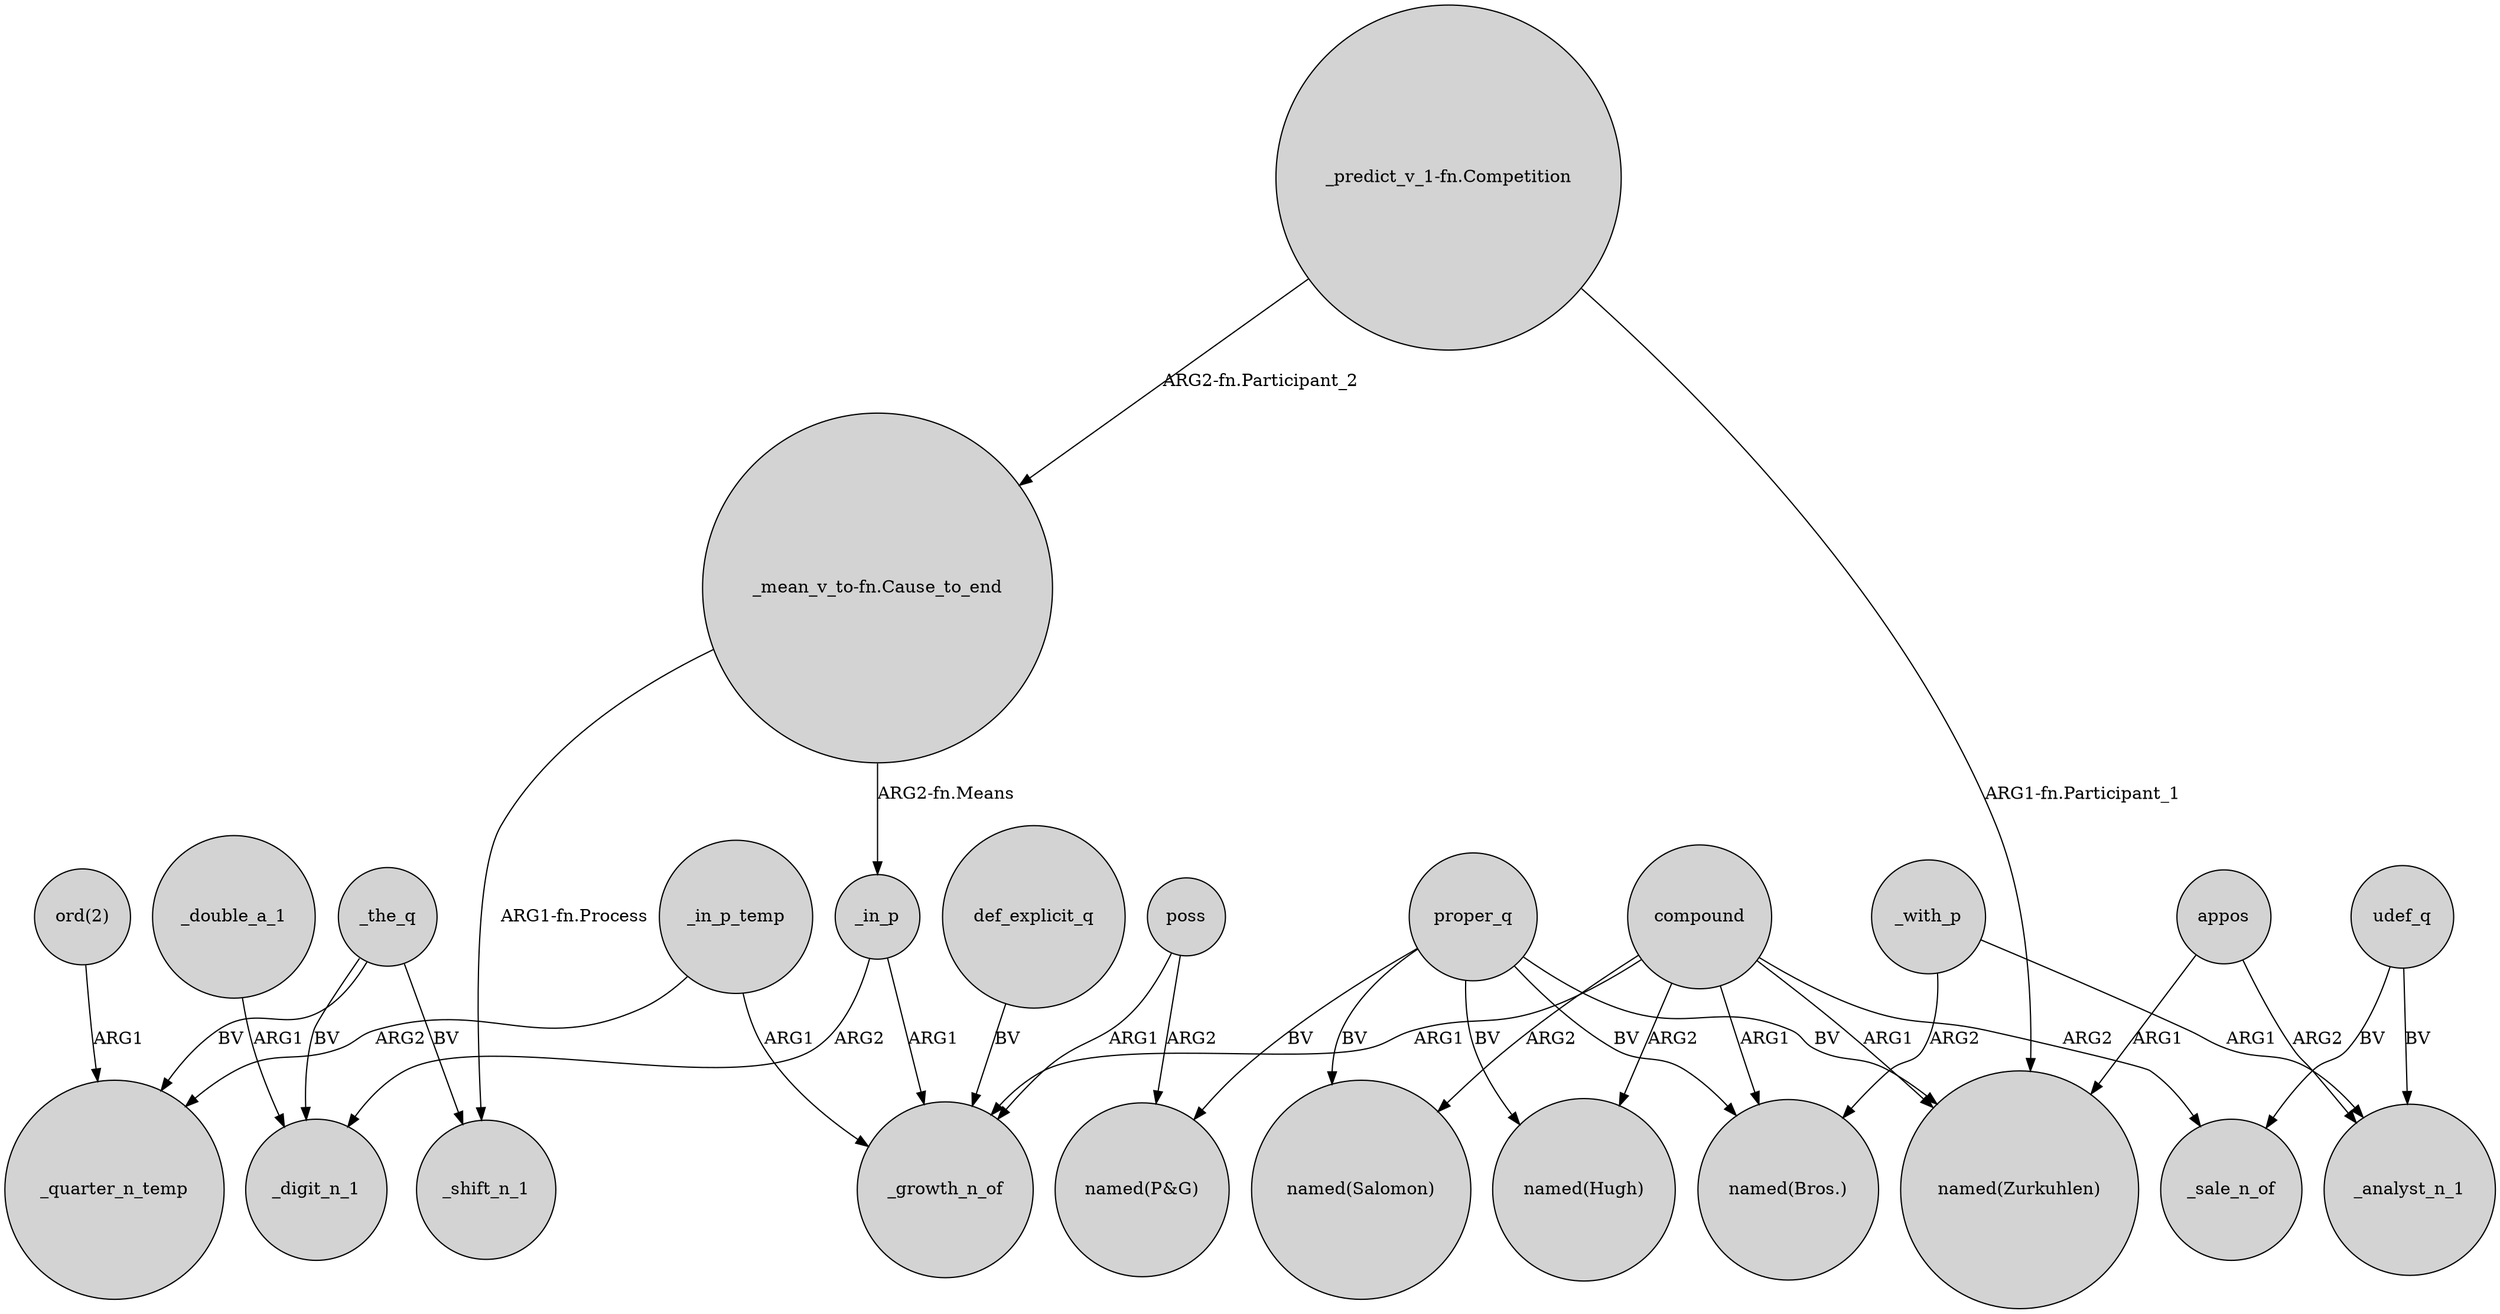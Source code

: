 digraph {
	node [shape=circle style=filled]
	_in_p_temp -> _quarter_n_temp [label=ARG2]
	udef_q -> _analyst_n_1 [label=BV]
	compound -> "named(Salomon)" [label=ARG2]
	_with_p -> "named(Bros.)" [label=ARG2]
	_in_p -> _growth_n_of [label=ARG1]
	_in_p -> _digit_n_1 [label=ARG2]
	_the_q -> _quarter_n_temp [label=BV]
	poss -> _growth_n_of [label=ARG1]
	_with_p -> _analyst_n_1 [label=ARG1]
	compound -> "named(Bros.)" [label=ARG1]
	proper_q -> "named(Hugh)" [label=BV]
	udef_q -> _sale_n_of [label=BV]
	compound -> "named(Hugh)" [label=ARG2]
	compound -> "named(Zurkuhlen)" [label=ARG1]
	"_predict_v_1-fn.Competition" -> "named(Zurkuhlen)" [label="ARG1-fn.Participant_1"]
	proper_q -> "named(Zurkuhlen)" [label=BV]
	appos -> _analyst_n_1 [label=ARG2]
	_the_q -> _digit_n_1 [label=BV]
	"_mean_v_to-fn.Cause_to_end" -> _shift_n_1 [label="ARG1-fn.Process"]
	proper_q -> "named(P&G)" [label=BV]
	"_mean_v_to-fn.Cause_to_end" -> _in_p [label="ARG2-fn.Means"]
	proper_q -> "named(Salomon)" [label=BV]
	poss -> "named(P&G)" [label=ARG2]
	def_explicit_q -> _growth_n_of [label=BV]
	"ord(2)" -> _quarter_n_temp [label=ARG1]
	_in_p_temp -> _growth_n_of [label=ARG1]
	compound -> _growth_n_of [label=ARG1]
	appos -> "named(Zurkuhlen)" [label=ARG1]
	_double_a_1 -> _digit_n_1 [label=ARG1]
	"_predict_v_1-fn.Competition" -> "_mean_v_to-fn.Cause_to_end" [label="ARG2-fn.Participant_2"]
	proper_q -> "named(Bros.)" [label=BV]
	_the_q -> _shift_n_1 [label=BV]
	compound -> _sale_n_of [label=ARG2]
}
